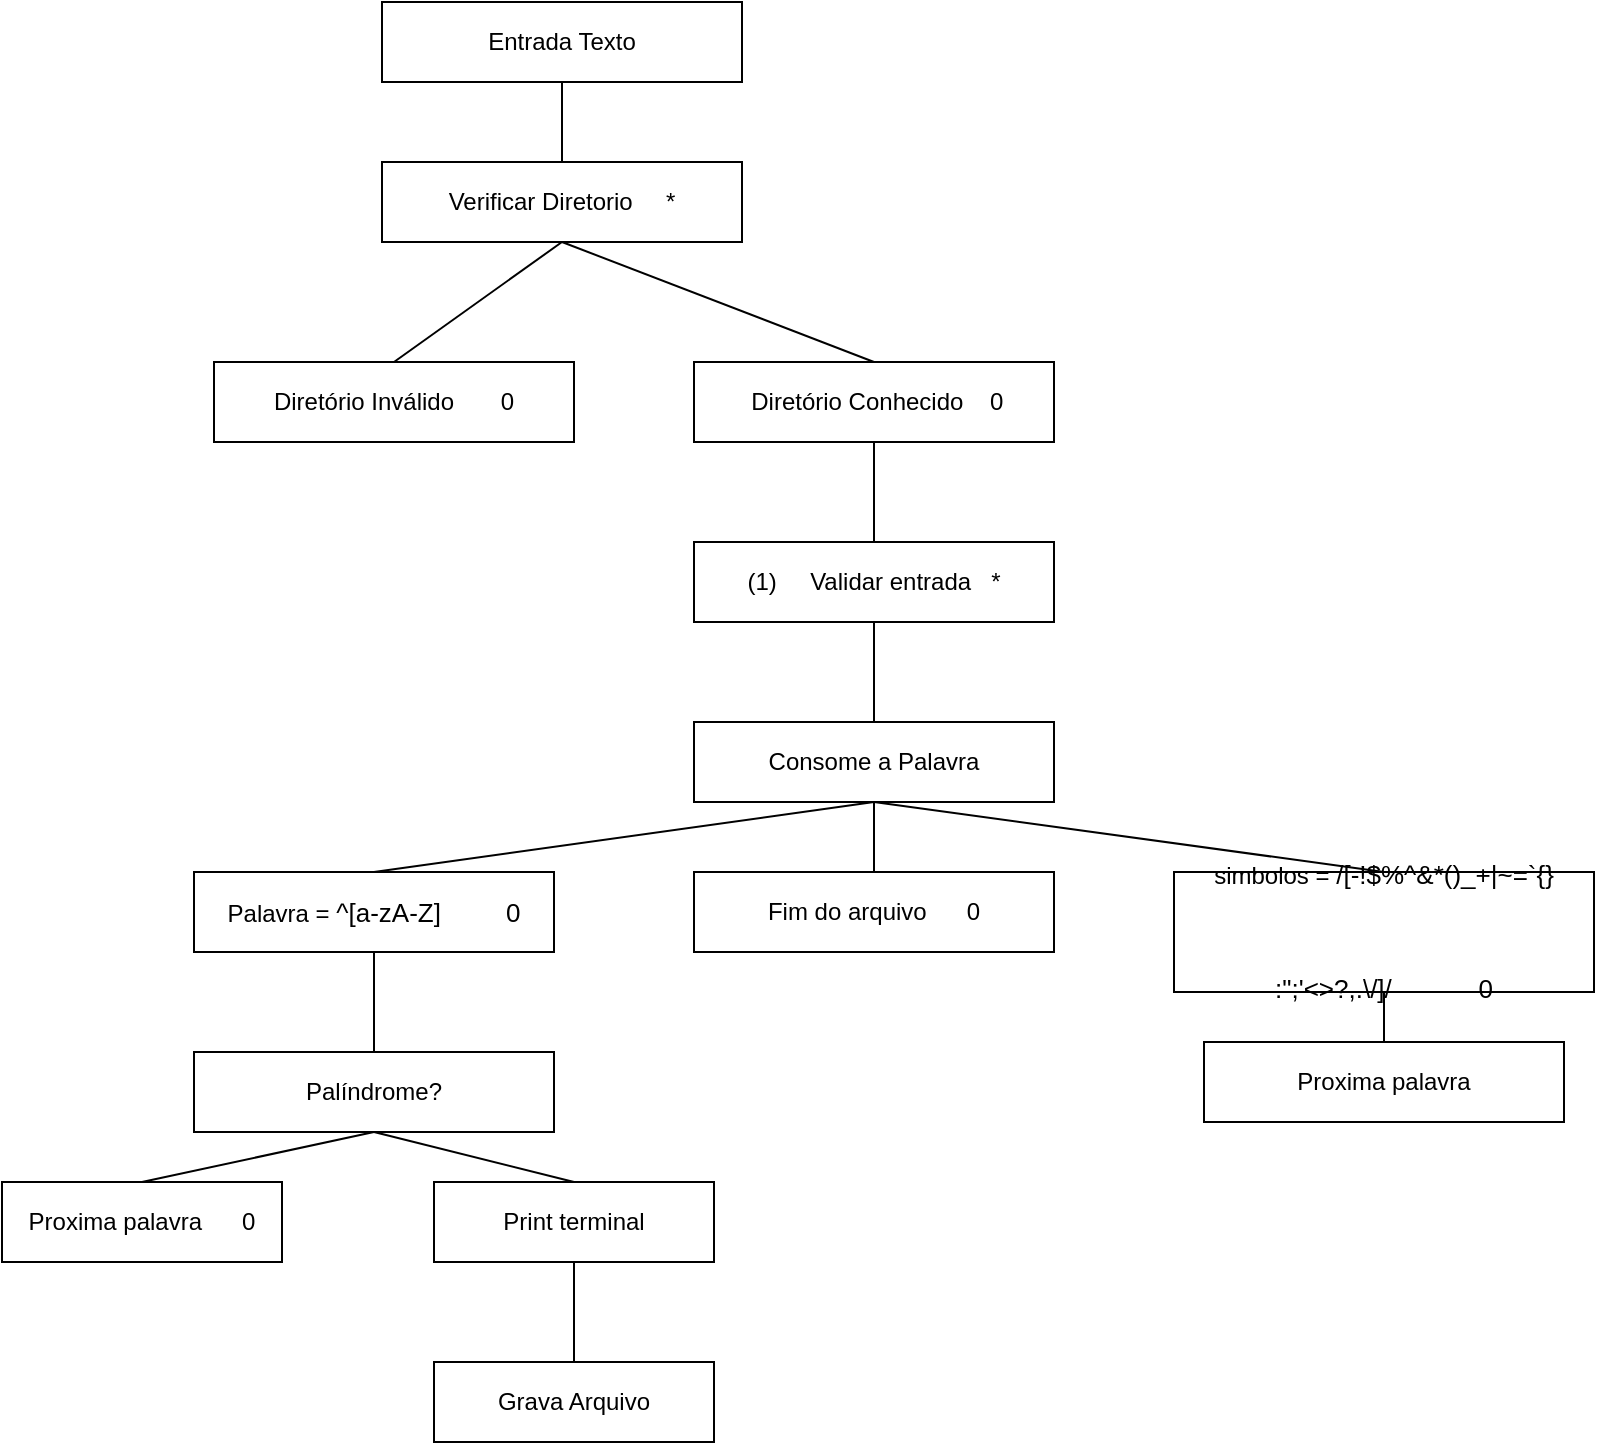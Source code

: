 <mxfile version="15.9.6" type="github">
  <diagram id="wPcirxS61-8j0srbPTqO" name="Page-1">
    <mxGraphModel dx="1422" dy="740" grid="1" gridSize="10" guides="1" tooltips="1" connect="1" arrows="1" fold="1" page="1" pageScale="1" pageWidth="827" pageHeight="1169" math="0" shadow="0">
      <root>
        <mxCell id="0" />
        <mxCell id="1" parent="0" />
        <mxCell id="wmtD4q_ZMgyU7GBEmReD-1" value="Entrada Texto" style="rounded=0;whiteSpace=wrap;html=1;" vertex="1" parent="1">
          <mxGeometry x="320" y="40" width="180" height="40" as="geometry" />
        </mxCell>
        <mxCell id="wmtD4q_ZMgyU7GBEmReD-7" value="Verificar Diretorio&amp;nbsp; &amp;nbsp; &amp;nbsp;*" style="rounded=0;whiteSpace=wrap;html=1;" vertex="1" parent="1">
          <mxGeometry x="320" y="120" width="180" height="40" as="geometry" />
        </mxCell>
        <mxCell id="wmtD4q_ZMgyU7GBEmReD-8" value="Diretório Inválido&amp;nbsp; &amp;nbsp; &amp;nbsp; &amp;nbsp;0" style="rounded=0;whiteSpace=wrap;html=1;" vertex="1" parent="1">
          <mxGeometry x="236" y="220" width="180" height="40" as="geometry" />
        </mxCell>
        <mxCell id="wmtD4q_ZMgyU7GBEmReD-9" value="&amp;nbsp;Diretório Conhecido&amp;nbsp; &amp;nbsp; 0" style="rounded=0;whiteSpace=wrap;html=1;" vertex="1" parent="1">
          <mxGeometry x="476" y="220" width="180" height="40" as="geometry" />
        </mxCell>
        <mxCell id="wmtD4q_ZMgyU7GBEmReD-11" value="" style="endArrow=none;html=1;rounded=0;exitX=0.5;exitY=0;exitDx=0;exitDy=0;entryX=0.5;entryY=1;entryDx=0;entryDy=0;" edge="1" parent="1" source="wmtD4q_ZMgyU7GBEmReD-7" target="wmtD4q_ZMgyU7GBEmReD-1">
          <mxGeometry width="50" height="50" relative="1" as="geometry">
            <mxPoint x="240" y="140" as="sourcePoint" />
            <mxPoint x="420" y="90" as="targetPoint" />
          </mxGeometry>
        </mxCell>
        <mxCell id="wmtD4q_ZMgyU7GBEmReD-12" value="" style="endArrow=none;html=1;rounded=0;exitX=0.5;exitY=1;exitDx=0;exitDy=0;entryX=0.5;entryY=0;entryDx=0;entryDy=0;" edge="1" parent="1" source="wmtD4q_ZMgyU7GBEmReD-7" target="wmtD4q_ZMgyU7GBEmReD-8">
          <mxGeometry width="50" height="50" relative="1" as="geometry">
            <mxPoint x="426" y="140" as="sourcePoint" />
            <mxPoint x="206" y="90" as="targetPoint" />
          </mxGeometry>
        </mxCell>
        <mxCell id="wmtD4q_ZMgyU7GBEmReD-13" value="" style="endArrow=none;html=1;rounded=0;exitX=0.5;exitY=1;exitDx=0;exitDy=0;entryX=0.5;entryY=0;entryDx=0;entryDy=0;" edge="1" parent="1" source="wmtD4q_ZMgyU7GBEmReD-7" target="wmtD4q_ZMgyU7GBEmReD-9">
          <mxGeometry width="50" height="50" relative="1" as="geometry">
            <mxPoint x="426" y="180" as="sourcePoint" />
            <mxPoint x="336" y="230" as="targetPoint" />
          </mxGeometry>
        </mxCell>
        <mxCell id="wmtD4q_ZMgyU7GBEmReD-14" value="(1)&amp;nbsp; &amp;nbsp; &amp;nbsp;Validar entrada&amp;nbsp; &amp;nbsp;*" style="rounded=0;whiteSpace=wrap;html=1;" vertex="1" parent="1">
          <mxGeometry x="476" y="310" width="180" height="40" as="geometry" />
        </mxCell>
        <mxCell id="wmtD4q_ZMgyU7GBEmReD-16" value="" style="endArrow=none;html=1;rounded=0;exitX=0.5;exitY=1;exitDx=0;exitDy=0;entryX=0.5;entryY=0;entryDx=0;entryDy=0;" edge="1" parent="1" source="wmtD4q_ZMgyU7GBEmReD-9" target="wmtD4q_ZMgyU7GBEmReD-14">
          <mxGeometry width="50" height="50" relative="1" as="geometry">
            <mxPoint x="426" y="180" as="sourcePoint" />
            <mxPoint x="576" y="230" as="targetPoint" />
          </mxGeometry>
        </mxCell>
        <mxCell id="wmtD4q_ZMgyU7GBEmReD-20" value="Consome a Palavra" style="rounded=0;whiteSpace=wrap;html=1;" vertex="1" parent="1">
          <mxGeometry x="476" y="400" width="180" height="40" as="geometry" />
        </mxCell>
        <mxCell id="wmtD4q_ZMgyU7GBEmReD-21" value="" style="endArrow=none;html=1;rounded=0;exitX=0.5;exitY=0;exitDx=0;exitDy=0;entryX=0.5;entryY=1;entryDx=0;entryDy=0;" edge="1" parent="1" source="wmtD4q_ZMgyU7GBEmReD-20" target="wmtD4q_ZMgyU7GBEmReD-14">
          <mxGeometry width="50" height="50" relative="1" as="geometry">
            <mxPoint x="576" y="270" as="sourcePoint" />
            <mxPoint x="576" y="320" as="targetPoint" />
          </mxGeometry>
        </mxCell>
        <mxCell id="wmtD4q_ZMgyU7GBEmReD-23" value="Palavra =&amp;nbsp;&lt;span style=&quot;color: rgba(0 , 0 , 0 , 0) ; font-family: monospace ; font-size: 0px&quot;&gt;b3CmxGraphModel%3E%3Croot%3E%3CmxCell%20id%3D%220%22%2F%3E%3CmxCell%20id%3D%221%22%20parent%3D%220%22%2F%3E%3CmxCell%20id%3D%222%22%20value%3D%22Consome%20a%20Palavra%22%20style%3D%22rounded%3D0%3BwhiteSpace%3Dwrap%3Bhtml%3D1%3B%22%20vertex%3D%221%22%20parent%3D%221%22%3E%3CmxGeometry%20x%3D%22690%22%20y%3D%22400%22%20width%3D%22180%22%20height%3D%2240%22%20as%3D%22geometry%22%2F%3E%3C%2FmxCell%3E%3C%2Froot%3E%3C%2FmxGraphModel%3E&lt;/span&gt;&lt;span style=&quot;color: rgba(0 , 0 , 0 , 0) ; font-family: monospace ; font-size: 0px&quot;&gt;%3CmxGraphModel%3E%3Croot%3E%3CmxCell%20id%3D%220%22%2F%3E%3CmxCell%20id%3D%221%22%20parent%3D%220%22%2F%3E%3CmxCell%20id%3D%222%22%20value%3D%22Consome%20a%20Palavra%22%20style%3D%22rounded%3D0%3BwhiteSpace%3Dwrap%3Bhtml%3D1%3B%22%20vertex%3D%221%22%20parent%3D%221%22%3E%3CmxGeometry%20x%3D%22690%22%20y%3D%22400%22%20width%3D%22180%22%20height%3D%2240%22%20as%3D%22geometry%22%2F%3E%3C%2FmxCell%3E%3C%2Froot%3E%3C%2FmxGraphModel%3E&lt;/span&gt;&lt;span style=&quot;background-color: transparent ; font-family: inherit ; font-style: inherit ; font-weight: inherit ; font-size: 13px ; text-align: left&quot;&gt;^[a-zA-Z]&amp;nbsp; &amp;nbsp; &amp;nbsp; &amp;nbsp; &amp;nbsp;0&lt;/span&gt;" style="rounded=0;whiteSpace=wrap;html=1;" vertex="1" parent="1">
          <mxGeometry x="226" y="475" width="180" height="40" as="geometry" />
        </mxCell>
        <mxCell id="wmtD4q_ZMgyU7GBEmReD-24" value="simbolos =&amp;nbsp;&lt;span style=&quot;background-color: transparent ; font-family: inherit ; font-style: inherit ; font-weight: inherit ; font-size: 13px ; text-align: left&quot;&gt;/[-!$%^&amp;amp;*()_+|~=&lt;/span&gt;&lt;span class=&quot;hljs-string&quot; style=&quot;background-color: transparent ; font-family: inherit ; font-style: inherit ; font-variant: inherit ; font-weight: inherit ; font-size: 13px ; text-align: left ; margin: 0px ; padding: 0px ; border: 0px ; font-stretch: inherit ; line-height: inherit ; vertical-align: baseline ; box-sizing: inherit&quot;&gt;`{}\[\]:&quot;;&#39;&amp;lt;&amp;gt;?,.\/]/&amp;nbsp; &amp;nbsp; &amp;nbsp; &amp;nbsp; &amp;nbsp; &amp;nbsp; 0&lt;/span&gt;" style="rounded=0;whiteSpace=wrap;html=1;" vertex="1" parent="1">
          <mxGeometry x="716" y="475" width="210" height="60" as="geometry" />
        </mxCell>
        <mxCell id="wmtD4q_ZMgyU7GBEmReD-25" value="Proxima palavra" style="rounded=0;whiteSpace=wrap;html=1;" vertex="1" parent="1">
          <mxGeometry x="731" y="560" width="180" height="40" as="geometry" />
        </mxCell>
        <mxCell id="wmtD4q_ZMgyU7GBEmReD-27" value="" style="endArrow=none;html=1;rounded=0;exitX=0.5;exitY=0;exitDx=0;exitDy=0;entryX=0.5;entryY=1;entryDx=0;entryDy=0;" edge="1" parent="1" source="wmtD4q_ZMgyU7GBEmReD-24" target="wmtD4q_ZMgyU7GBEmReD-20">
          <mxGeometry width="50" height="50" relative="1" as="geometry">
            <mxPoint x="576" y="410" as="sourcePoint" />
            <mxPoint x="576" y="360" as="targetPoint" />
          </mxGeometry>
        </mxCell>
        <mxCell id="wmtD4q_ZMgyU7GBEmReD-28" value="" style="endArrow=none;html=1;rounded=0;exitX=0.5;exitY=0;exitDx=0;exitDy=0;entryX=0.5;entryY=1;entryDx=0;entryDy=0;" edge="1" parent="1" source="wmtD4q_ZMgyU7GBEmReD-25" target="wmtD4q_ZMgyU7GBEmReD-24">
          <mxGeometry width="50" height="50" relative="1" as="geometry">
            <mxPoint x="656" y="415" as="sourcePoint" />
            <mxPoint x="656" y="365" as="targetPoint" />
          </mxGeometry>
        </mxCell>
        <mxCell id="wmtD4q_ZMgyU7GBEmReD-30" value="" style="endArrow=none;html=1;rounded=0;exitX=0.5;exitY=1;exitDx=0;exitDy=0;entryX=0.5;entryY=0;entryDx=0;entryDy=0;" edge="1" parent="1" source="wmtD4q_ZMgyU7GBEmReD-20" target="wmtD4q_ZMgyU7GBEmReD-23">
          <mxGeometry width="50" height="50" relative="1" as="geometry">
            <mxPoint x="426" y="180" as="sourcePoint" />
            <mxPoint x="336" y="230" as="targetPoint" />
          </mxGeometry>
        </mxCell>
        <mxCell id="wmtD4q_ZMgyU7GBEmReD-32" value="Palíndrome?" style="rounded=0;whiteSpace=wrap;html=1;" vertex="1" parent="1">
          <mxGeometry x="226" y="565" width="180" height="40" as="geometry" />
        </mxCell>
        <mxCell id="wmtD4q_ZMgyU7GBEmReD-33" value="" style="endArrow=none;html=1;rounded=0;exitX=0.5;exitY=1;exitDx=0;exitDy=0;entryX=0.5;entryY=0;entryDx=0;entryDy=0;" edge="1" parent="1" source="wmtD4q_ZMgyU7GBEmReD-23" target="wmtD4q_ZMgyU7GBEmReD-32">
          <mxGeometry width="50" height="50" relative="1" as="geometry">
            <mxPoint x="506" y="255" as="sourcePoint" />
            <mxPoint x="506" y="305" as="targetPoint" />
          </mxGeometry>
        </mxCell>
        <mxCell id="wmtD4q_ZMgyU7GBEmReD-36" value="Fim do arquivo&amp;nbsp; &amp;nbsp; &amp;nbsp; 0" style="rounded=0;whiteSpace=wrap;html=1;" vertex="1" parent="1">
          <mxGeometry x="476" y="475" width="180" height="40" as="geometry" />
        </mxCell>
        <mxCell id="wmtD4q_ZMgyU7GBEmReD-37" value="Proxima palavra&amp;nbsp; &amp;nbsp; &amp;nbsp; 0" style="rounded=0;whiteSpace=wrap;html=1;" vertex="1" parent="1">
          <mxGeometry x="130" y="630" width="140" height="40" as="geometry" />
        </mxCell>
        <mxCell id="wmtD4q_ZMgyU7GBEmReD-38" value="" style="endArrow=none;html=1;rounded=0;exitX=0.5;exitY=0;exitDx=0;exitDy=0;entryX=0.5;entryY=1;entryDx=0;entryDy=0;" edge="1" parent="1" source="wmtD4q_ZMgyU7GBEmReD-37" target="wmtD4q_ZMgyU7GBEmReD-32">
          <mxGeometry width="50" height="50" relative="1" as="geometry">
            <mxPoint x="576" y="410" as="sourcePoint" />
            <mxPoint x="576" y="360" as="targetPoint" />
          </mxGeometry>
        </mxCell>
        <mxCell id="wmtD4q_ZMgyU7GBEmReD-40" value="" style="endArrow=none;html=1;rounded=0;entryX=0.5;entryY=0;entryDx=0;entryDy=0;" edge="1" parent="1" target="wmtD4q_ZMgyU7GBEmReD-36">
          <mxGeometry width="50" height="50" relative="1" as="geometry">
            <mxPoint x="566" y="440" as="sourcePoint" />
            <mxPoint x="566" y="480" as="targetPoint" />
          </mxGeometry>
        </mxCell>
        <mxCell id="wmtD4q_ZMgyU7GBEmReD-42" value="Print terminal" style="rounded=0;whiteSpace=wrap;html=1;" vertex="1" parent="1">
          <mxGeometry x="346" y="630" width="140" height="40" as="geometry" />
        </mxCell>
        <mxCell id="wmtD4q_ZMgyU7GBEmReD-43" value="" style="endArrow=none;html=1;rounded=0;exitX=0.5;exitY=0;exitDx=0;exitDy=0;entryX=0.5;entryY=1;entryDx=0;entryDy=0;" edge="1" parent="1" source="wmtD4q_ZMgyU7GBEmReD-42" target="wmtD4q_ZMgyU7GBEmReD-32">
          <mxGeometry width="50" height="50" relative="1" as="geometry">
            <mxPoint x="210" y="640" as="sourcePoint" />
            <mxPoint x="326" y="640" as="targetPoint" />
          </mxGeometry>
        </mxCell>
        <mxCell id="wmtD4q_ZMgyU7GBEmReD-44" value="Grava Arquivo" style="rounded=0;whiteSpace=wrap;html=1;" vertex="1" parent="1">
          <mxGeometry x="346" y="720" width="140" height="40" as="geometry" />
        </mxCell>
        <mxCell id="wmtD4q_ZMgyU7GBEmReD-45" value="" style="endArrow=none;html=1;rounded=0;exitX=0.5;exitY=0;exitDx=0;exitDy=0;entryX=0.5;entryY=1;entryDx=0;entryDy=0;" edge="1" parent="1" source="wmtD4q_ZMgyU7GBEmReD-44" target="wmtD4q_ZMgyU7GBEmReD-42">
          <mxGeometry width="50" height="50" relative="1" as="geometry">
            <mxPoint x="576" y="410" as="sourcePoint" />
            <mxPoint x="576" y="360" as="targetPoint" />
          </mxGeometry>
        </mxCell>
      </root>
    </mxGraphModel>
  </diagram>
</mxfile>
